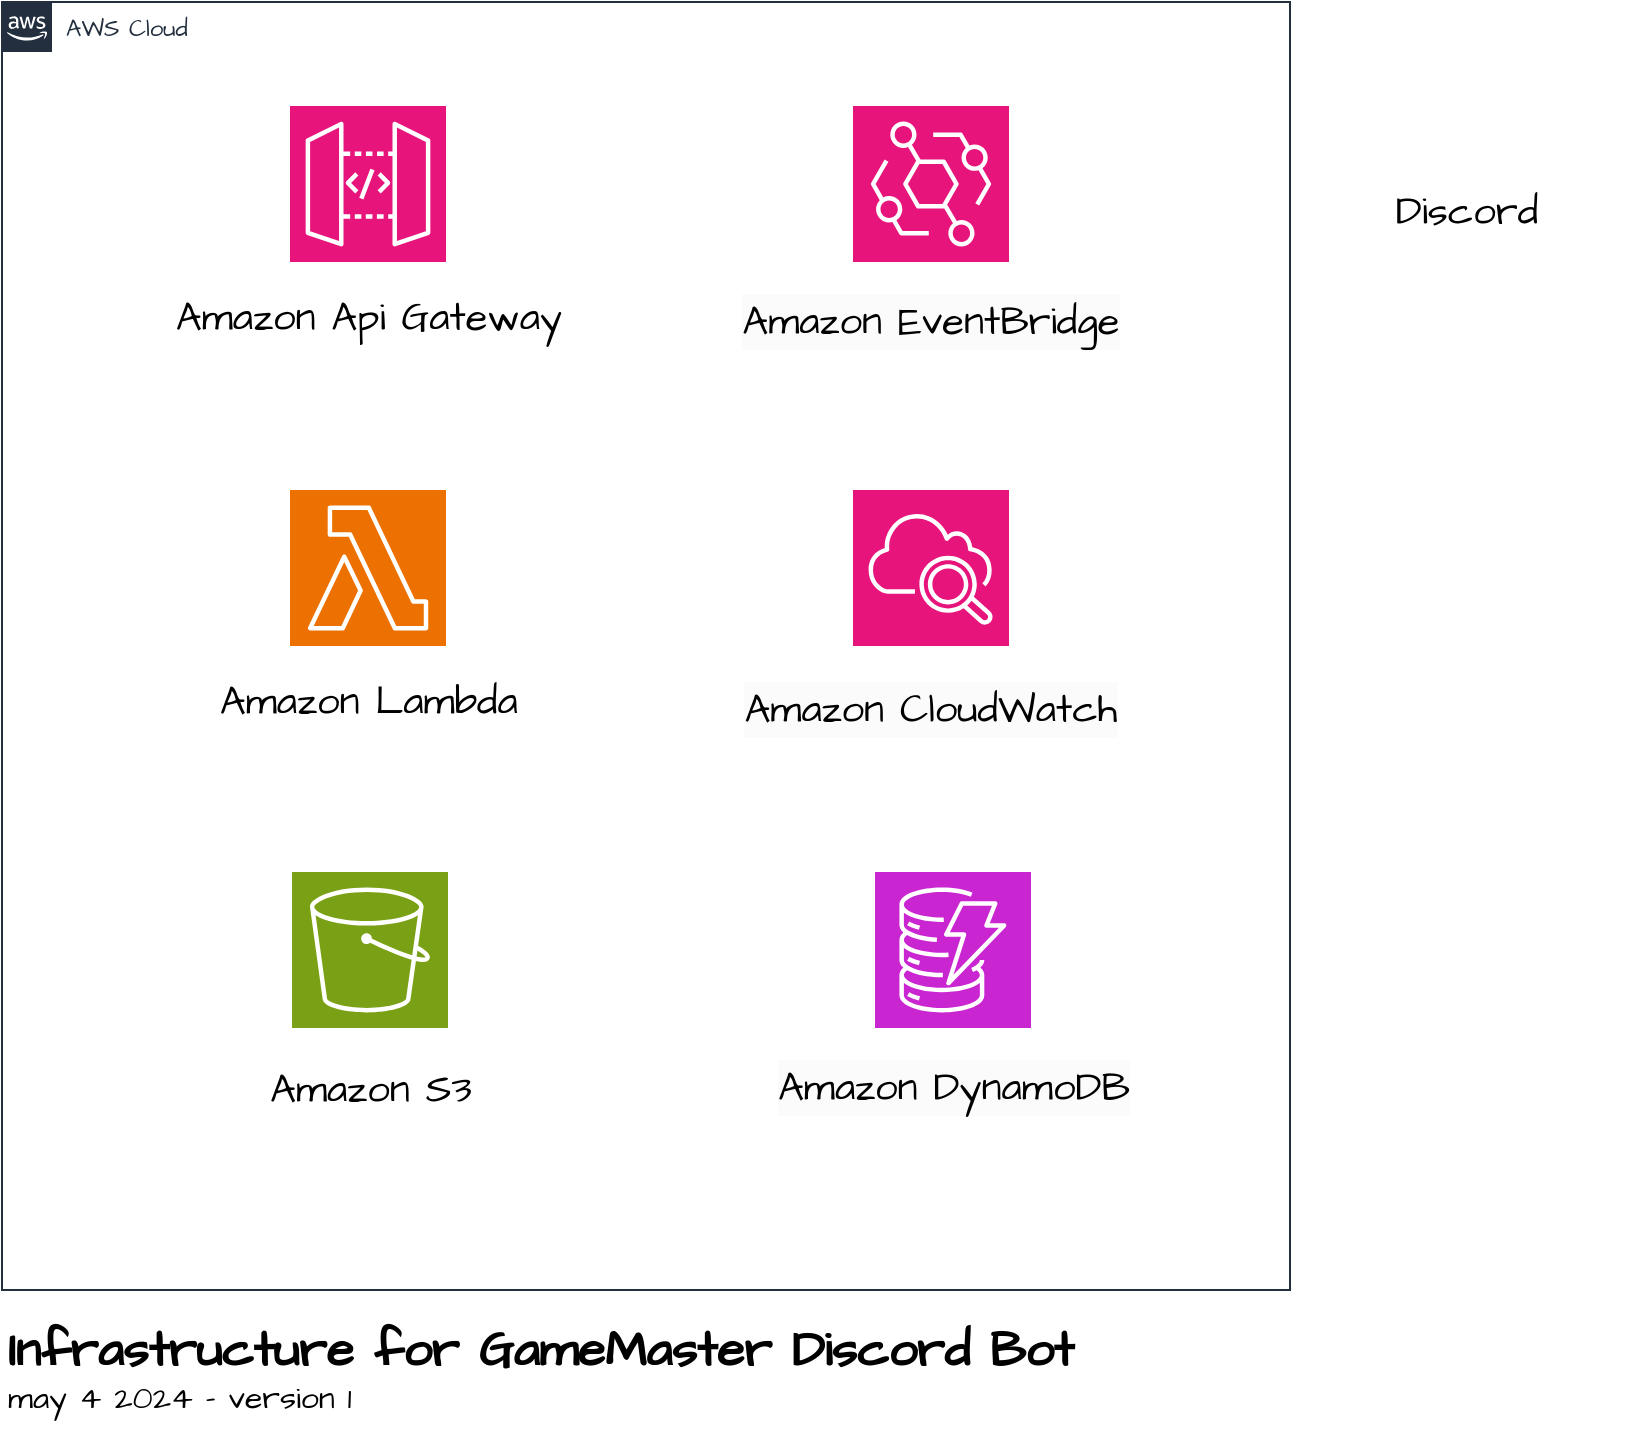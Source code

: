 <mxfile version="24.2.5" type="device">
  <diagram name="Page-1" id="SVLqVZ1LzpJN_yotKFvn">
    <mxGraphModel dx="1881" dy="1106" grid="0" gridSize="10" guides="1" tooltips="1" connect="1" arrows="1" fold="1" page="1" pageScale="1" pageWidth="850" pageHeight="750" math="0" shadow="0">
      <root>
        <mxCell id="0" />
        <mxCell id="1" parent="0" />
        <mxCell id="juq_wjuTvhValRtsGfSx-1" value="AWS Cloud" style="points=[[0,0],[0.25,0],[0.5,0],[0.75,0],[1,0],[1,0.25],[1,0.5],[1,0.75],[1,1],[0.75,1],[0.5,1],[0.25,1],[0,1],[0,0.75],[0,0.5],[0,0.25]];outlineConnect=0;gradientColor=none;html=1;whiteSpace=wrap;fontSize=12;fontStyle=0;container=1;pointerEvents=0;collapsible=0;recursiveResize=0;shape=mxgraph.aws4.group;grIcon=mxgraph.aws4.group_aws_cloud_alt;strokeColor=#232F3E;fillColor=none;verticalAlign=top;align=left;spacingLeft=30;fontColor=#232F3E;dashed=0;fontFamily=Architects Daughter;fontSource=https%3A%2F%2Ffonts.googleapis.com%2Fcss%3Ffamily%3DArchitects%2BDaughter;" vertex="1" parent="1">
          <mxGeometry x="35.0" y="32" width="644" height="644" as="geometry" />
        </mxCell>
        <mxCell id="juq_wjuTvhValRtsGfSx-16" value="" style="group" vertex="1" connectable="0" parent="juq_wjuTvhValRtsGfSx-1">
          <mxGeometry x="77.5" y="52" width="211" height="123" as="geometry" />
        </mxCell>
        <mxCell id="juq_wjuTvhValRtsGfSx-2" value="" style="sketch=0;points=[[0,0,0],[0.25,0,0],[0.5,0,0],[0.75,0,0],[1,0,0],[0,1,0],[0.25,1,0],[0.5,1,0],[0.75,1,0],[1,1,0],[0,0.25,0],[0,0.5,0],[0,0.75,0],[1,0.25,0],[1,0.5,0],[1,0.75,0]];outlineConnect=0;fontColor=#232F3E;fillColor=#E7157B;strokeColor=#ffffff;dashed=0;verticalLabelPosition=bottom;verticalAlign=top;align=center;html=1;fontSize=12;fontStyle=0;aspect=fixed;shape=mxgraph.aws4.resourceIcon;resIcon=mxgraph.aws4.api_gateway;fontFamily=Architects Daughter;fontSource=https%3A%2F%2Ffonts.googleapis.com%2Fcss%3Ffamily%3DArchitects%2BDaughter;" vertex="1" parent="juq_wjuTvhValRtsGfSx-16">
          <mxGeometry x="66.5" width="78" height="78" as="geometry" />
        </mxCell>
        <mxCell id="juq_wjuTvhValRtsGfSx-12" value="Amazon Api Gateway" style="text;html=1;align=center;verticalAlign=middle;resizable=0;points=[];autosize=1;strokeColor=none;fillColor=none;fontSize=20;fontFamily=Architects Daughter;fontSource=https%3A%2F%2Ffonts.googleapis.com%2Fcss%3Ffamily%3DArchitects%2BDaughter;" vertex="1" parent="juq_wjuTvhValRtsGfSx-16">
          <mxGeometry y="87" width="211" height="36" as="geometry" />
        </mxCell>
        <mxCell id="juq_wjuTvhValRtsGfSx-17" value="" style="group" vertex="1" connectable="0" parent="juq_wjuTvhValRtsGfSx-1">
          <mxGeometry x="99.5" y="244" width="167" height="123" as="geometry" />
        </mxCell>
        <mxCell id="juq_wjuTvhValRtsGfSx-3" value="" style="sketch=0;points=[[0,0,0],[0.25,0,0],[0.5,0,0],[0.75,0,0],[1,0,0],[0,1,0],[0.25,1,0],[0.5,1,0],[0.75,1,0],[1,1,0],[0,0.25,0],[0,0.5,0],[0,0.75,0],[1,0.25,0],[1,0.5,0],[1,0.75,0]];outlineConnect=0;fontColor=#232F3E;fillColor=#ED7100;strokeColor=#ffffff;dashed=0;verticalLabelPosition=bottom;verticalAlign=top;align=center;html=1;fontSize=12;fontStyle=0;aspect=fixed;shape=mxgraph.aws4.resourceIcon;resIcon=mxgraph.aws4.lambda;fontFamily=Architects Daughter;fontSource=https%3A%2F%2Ffonts.googleapis.com%2Fcss%3Ffamily%3DArchitects%2BDaughter;" vertex="1" parent="juq_wjuTvhValRtsGfSx-17">
          <mxGeometry x="44.5" width="78" height="78" as="geometry" />
        </mxCell>
        <mxCell id="juq_wjuTvhValRtsGfSx-13" value="Amazon Lambda" style="text;html=1;align=center;verticalAlign=middle;resizable=0;points=[];autosize=1;strokeColor=none;fillColor=none;fontSize=20;fontFamily=Architects Daughter;fontSource=https%3A%2F%2Ffonts.googleapis.com%2Fcss%3Ffamily%3DArchitects%2BDaughter;" vertex="1" parent="juq_wjuTvhValRtsGfSx-17">
          <mxGeometry x="-5.684e-14" y="87" width="167" height="36" as="geometry" />
        </mxCell>
        <mxCell id="juq_wjuTvhValRtsGfSx-18" value="" style="group" vertex="1" connectable="0" parent="juq_wjuTvhValRtsGfSx-1">
          <mxGeometry x="124.5" y="435" width="119" height="126" as="geometry" />
        </mxCell>
        <mxCell id="juq_wjuTvhValRtsGfSx-14" value="" style="sketch=0;points=[[0,0,0],[0.25,0,0],[0.5,0,0],[0.75,0,0],[1,0,0],[0,1,0],[0.25,1,0],[0.5,1,0],[0.75,1,0],[1,1,0],[0,0.25,0],[0,0.5,0],[0,0.75,0],[1,0.25,0],[1,0.5,0],[1,0.75,0]];outlineConnect=0;fontColor=#232F3E;fillColor=#7AA116;strokeColor=#ffffff;dashed=0;verticalLabelPosition=bottom;verticalAlign=top;align=center;html=1;fontSize=12;fontStyle=0;aspect=fixed;shape=mxgraph.aws4.resourceIcon;resIcon=mxgraph.aws4.s3;fontFamily=Architects Daughter;fontSource=https%3A%2F%2Ffonts.googleapis.com%2Fcss%3Ffamily%3DArchitects%2BDaughter;" vertex="1" parent="juq_wjuTvhValRtsGfSx-18">
          <mxGeometry x="20.5" width="78" height="78" as="geometry" />
        </mxCell>
        <mxCell id="juq_wjuTvhValRtsGfSx-15" value="Amazon S3" style="text;html=1;align=center;verticalAlign=middle;resizable=0;points=[];autosize=1;strokeColor=none;fillColor=none;fontSize=20;fontFamily=Architects Daughter;fontSource=https%3A%2F%2Ffonts.googleapis.com%2Fcss%3Ffamily%3DArchitects%2BDaughter;" vertex="1" parent="juq_wjuTvhValRtsGfSx-18">
          <mxGeometry y="90" width="119" height="36" as="geometry" />
        </mxCell>
        <mxCell id="juq_wjuTvhValRtsGfSx-23" value="" style="group" vertex="1" connectable="0" parent="juq_wjuTvhValRtsGfSx-1">
          <mxGeometry x="354.0" y="52" width="221" height="135" as="geometry" />
        </mxCell>
        <mxCell id="juq_wjuTvhValRtsGfSx-21" value="" style="sketch=0;points=[[0,0,0],[0.25,0,0],[0.5,0,0],[0.75,0,0],[1,0,0],[0,1,0],[0.25,1,0],[0.5,1,0],[0.75,1,0],[1,1,0],[0,0.25,0],[0,0.5,0],[0,0.75,0],[1,0.25,0],[1,0.5,0],[1,0.75,0]];outlineConnect=0;fontColor=#232F3E;fillColor=#E7157B;strokeColor=#ffffff;dashed=0;verticalLabelPosition=bottom;verticalAlign=top;align=center;html=1;fontSize=12;fontStyle=0;aspect=fixed;shape=mxgraph.aws4.resourceIcon;resIcon=mxgraph.aws4.eventbridge;fontFamily=Architects Daughter;fontSource=https%3A%2F%2Ffonts.googleapis.com%2Fcss%3Ffamily%3DArchitects%2BDaughter;" vertex="1" parent="juq_wjuTvhValRtsGfSx-23">
          <mxGeometry x="71.5" width="78" height="78" as="geometry" />
        </mxCell>
        <mxCell id="juq_wjuTvhValRtsGfSx-22" value="&lt;span style=&quot;color: rgb(0, 0, 0); font-family: &amp;quot;Architects Daughter&amp;quot;; font-size: 20px; font-style: normal; font-variant-ligatures: normal; font-variant-caps: normal; font-weight: 400; letter-spacing: normal; orphans: 2; text-indent: 0px; text-transform: none; widows: 2; word-spacing: 0px; -webkit-text-stroke-width: 0px; white-space: nowrap; background-color: rgb(251, 251, 251); text-decoration-thickness: initial; text-decoration-style: initial; text-decoration-color: initial; float: none; display: inline !important;&quot;&gt;Amazon EventBridge&lt;/span&gt;" style="text;whiteSpace=wrap;html=1;fontFamily=Architects Daughter;fontSource=https%3A%2F%2Ffonts.googleapis.com%2Fcss%3Ffamily%3DArchitects%2BDaughter;align=center;" vertex="1" parent="juq_wjuTvhValRtsGfSx-23">
          <mxGeometry y="89" width="221" height="46" as="geometry" />
        </mxCell>
        <mxCell id="juq_wjuTvhValRtsGfSx-26" value="" style="group" vertex="1" connectable="0" parent="juq_wjuTvhValRtsGfSx-1">
          <mxGeometry x="354.0" y="244" width="221.0" height="137" as="geometry" />
        </mxCell>
        <mxCell id="juq_wjuTvhValRtsGfSx-24" value="" style="sketch=0;points=[[0,0,0],[0.25,0,0],[0.5,0,0],[0.75,0,0],[1,0,0],[0,1,0],[0.25,1,0],[0.5,1,0],[0.75,1,0],[1,1,0],[0,0.25,0],[0,0.5,0],[0,0.75,0],[1,0.25,0],[1,0.5,0],[1,0.75,0]];points=[[0,0,0],[0.25,0,0],[0.5,0,0],[0.75,0,0],[1,0,0],[0,1,0],[0.25,1,0],[0.5,1,0],[0.75,1,0],[1,1,0],[0,0.25,0],[0,0.5,0],[0,0.75,0],[1,0.25,0],[1,0.5,0],[1,0.75,0]];outlineConnect=0;fontColor=#232F3E;fillColor=#E7157B;strokeColor=#ffffff;dashed=0;verticalLabelPosition=bottom;verticalAlign=top;align=center;html=1;fontSize=12;fontStyle=0;aspect=fixed;shape=mxgraph.aws4.resourceIcon;resIcon=mxgraph.aws4.cloudwatch_2;fontFamily=Architects Daughter;fontSource=https%3A%2F%2Ffonts.googleapis.com%2Fcss%3Ffamily%3DArchitects%2BDaughter;" vertex="1" parent="juq_wjuTvhValRtsGfSx-26">
          <mxGeometry x="71.5" width="78" height="78" as="geometry" />
        </mxCell>
        <mxCell id="juq_wjuTvhValRtsGfSx-25" value="&lt;span style=&quot;color: rgb(0, 0, 0); font-family: &amp;quot;Architects Daughter&amp;quot;; font-size: 20px; font-style: normal; font-variant-ligatures: normal; font-variant-caps: normal; font-weight: 400; letter-spacing: normal; orphans: 2; text-indent: 0px; text-transform: none; widows: 2; word-spacing: 0px; -webkit-text-stroke-width: 0px; white-space: nowrap; background-color: rgb(251, 251, 251); text-decoration-thickness: initial; text-decoration-style: initial; text-decoration-color: initial; float: none; display: inline !important;&quot;&gt;Amazon CloudWatch&lt;/span&gt;" style="text;whiteSpace=wrap;html=1;fontFamily=Architects Daughter;fontSource=https%3A%2F%2Ffonts.googleapis.com%2Fcss%3Ffamily%3DArchitects%2BDaughter;align=center;" vertex="1" parent="juq_wjuTvhValRtsGfSx-26">
          <mxGeometry y="91" width="221" height="46" as="geometry" />
        </mxCell>
        <mxCell id="juq_wjuTvhValRtsGfSx-29" value="" style="group" vertex="1" connectable="0" parent="juq_wjuTvhValRtsGfSx-1">
          <mxGeometry x="374.5" y="435" width="202" height="125" as="geometry" />
        </mxCell>
        <mxCell id="juq_wjuTvhValRtsGfSx-27" value="" style="sketch=0;points=[[0,0,0],[0.25,0,0],[0.5,0,0],[0.75,0,0],[1,0,0],[0,1,0],[0.25,1,0],[0.5,1,0],[0.75,1,0],[1,1,0],[0,0.25,0],[0,0.5,0],[0,0.75,0],[1,0.25,0],[1,0.5,0],[1,0.75,0]];outlineConnect=0;fontColor=#232F3E;fillColor=#C925D1;strokeColor=#ffffff;dashed=0;verticalLabelPosition=bottom;verticalAlign=top;align=center;html=1;fontSize=12;fontStyle=0;aspect=fixed;shape=mxgraph.aws4.resourceIcon;resIcon=mxgraph.aws4.dynamodb;fontFamily=Architects Daughter;fontSource=https%3A%2F%2Ffonts.googleapis.com%2Fcss%3Ffamily%3DArchitects%2BDaughter;" vertex="1" parent="juq_wjuTvhValRtsGfSx-29">
          <mxGeometry x="62.0" width="78" height="78" as="geometry" />
        </mxCell>
        <mxCell id="juq_wjuTvhValRtsGfSx-28" value="&lt;span style=&quot;color: rgb(0, 0, 0); font-family: &amp;quot;Architects Daughter&amp;quot;; font-size: 20px; font-style: normal; font-variant-ligatures: normal; font-variant-caps: normal; font-weight: 400; letter-spacing: normal; orphans: 2; text-indent: 0px; text-transform: none; widows: 2; word-spacing: 0px; -webkit-text-stroke-width: 0px; white-space: nowrap; background-color: rgb(251, 251, 251); text-decoration-thickness: initial; text-decoration-style: initial; text-decoration-color: initial; float: none; display: inline !important;&quot;&gt;Amazon DynamoDB&lt;/span&gt;" style="text;whiteSpace=wrap;html=1;fontFamily=Architects Daughter;fontSource=https%3A%2F%2Ffonts.googleapis.com%2Fcss%3Ffamily%3DArchitects%2BDaughter;align=center;" vertex="1" parent="juq_wjuTvhValRtsGfSx-29">
          <mxGeometry y="89" width="202" height="36" as="geometry" />
        </mxCell>
        <mxCell id="juq_wjuTvhValRtsGfSx-20" value="" style="group" vertex="1" connectable="0" parent="1">
          <mxGeometry x="687" y="36" width="159.67" height="118" as="geometry" />
        </mxCell>
        <mxCell id="juq_wjuTvhValRtsGfSx-5" value="" style="shape=image;verticalLabelPosition=bottom;labelBackgroundColor=default;verticalAlign=top;aspect=fixed;imageAspect=0;image=https://logos-world.net/wp-content/uploads/2020/12/Discord-Emblem.png;" vertex="1" parent="juq_wjuTvhValRtsGfSx-20">
          <mxGeometry width="159.67" height="89.81" as="geometry" />
        </mxCell>
        <mxCell id="juq_wjuTvhValRtsGfSx-10" value="Discord" style="text;html=1;align=center;verticalAlign=middle;resizable=0;points=[];autosize=1;strokeColor=none;fillColor=none;fontSize=20;fontFamily=Architects Daughter;fontSource=https%3A%2F%2Ffonts.googleapis.com%2Fcss%3Ffamily%3DArchitects%2BDaughter;" vertex="1" parent="juq_wjuTvhValRtsGfSx-20">
          <mxGeometry x="35.34" y="82" width="89" height="36" as="geometry" />
        </mxCell>
        <mxCell id="juq_wjuTvhValRtsGfSx-32" value="" style="group" vertex="1" connectable="0" parent="1">
          <mxGeometry x="36" y="691" width="583" height="54" as="geometry" />
        </mxCell>
        <mxCell id="juq_wjuTvhValRtsGfSx-30" value="Infrastructure for GameMaster Discord Bot" style="text;strokeColor=none;fillColor=none;html=1;align=left;verticalAlign=middle;whiteSpace=wrap;rounded=0;fontSize=25;fontFamily=Architects Daughter;fontSource=https%3A%2F%2Ffonts.googleapis.com%2Fcss%3Ffamily%3DArchitects%2BDaughter;fontStyle=1" vertex="1" parent="juq_wjuTvhValRtsGfSx-32">
          <mxGeometry width="583" height="30" as="geometry" />
        </mxCell>
        <mxCell id="juq_wjuTvhValRtsGfSx-31" value="may 4 2024 - version 1" style="text;strokeColor=none;fillColor=none;html=1;align=left;verticalAlign=middle;whiteSpace=wrap;rounded=0;fontSize=16;fontFamily=Architects Daughter;fontSource=https%3A%2F%2Ffonts.googleapis.com%2Fcss%3Ffamily%3DArchitects%2BDaughter;fontStyle=0" vertex="1" parent="juq_wjuTvhValRtsGfSx-32">
          <mxGeometry y="24" width="583" height="30" as="geometry" />
        </mxCell>
      </root>
    </mxGraphModel>
  </diagram>
</mxfile>
